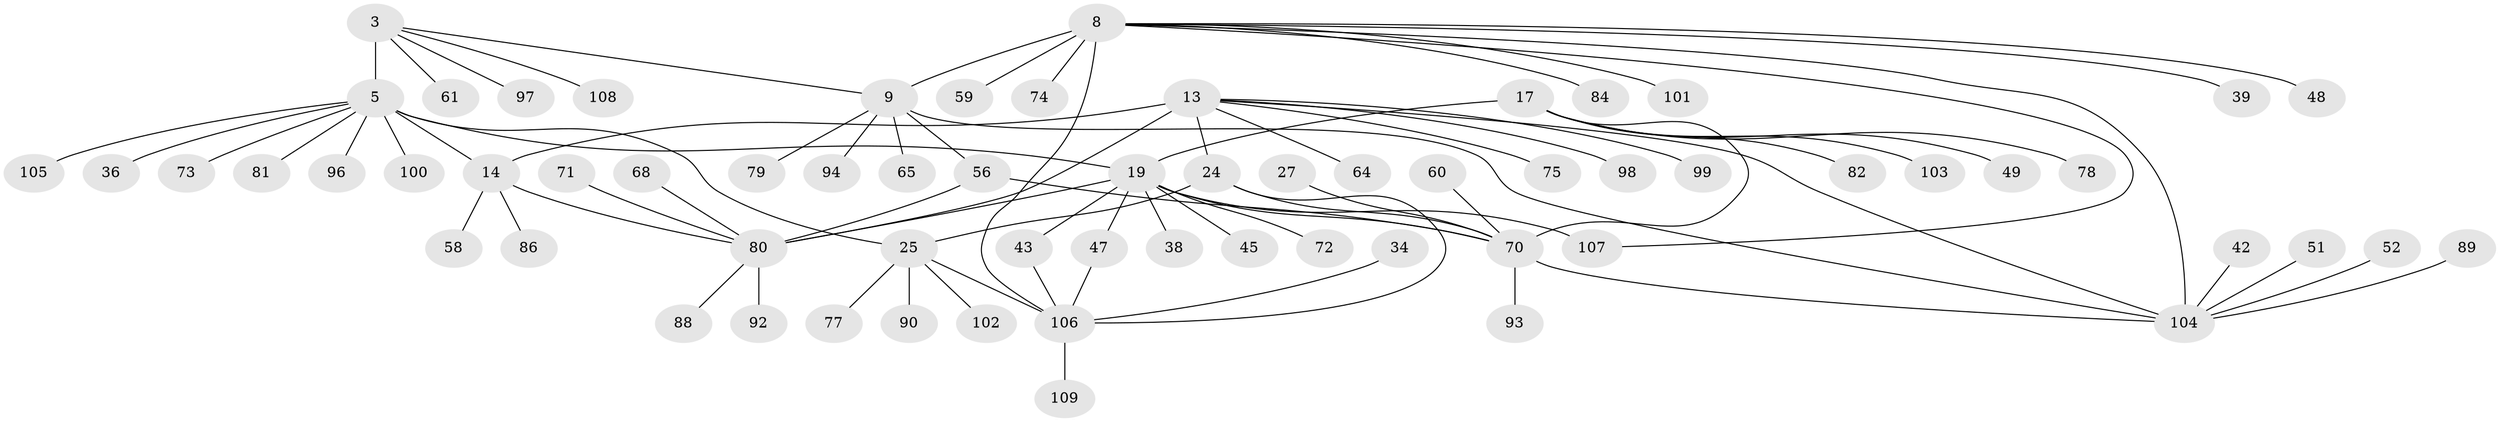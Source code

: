 // original degree distribution, {7: 0.045871559633027525, 6: 0.06422018348623854, 8: 0.027522935779816515, 9: 0.01834862385321101, 11: 0.027522935779816515, 5: 0.03669724770642202, 10: 0.009174311926605505, 2: 0.1834862385321101, 1: 0.5137614678899083, 3: 0.07339449541284404}
// Generated by graph-tools (version 1.1) at 2025/57/03/04/25 21:57:49]
// undirected, 65 vertices, 79 edges
graph export_dot {
graph [start="1"]
  node [color=gray90,style=filled];
  3 [super="+2"];
  5 [super="+4"];
  8 [super="+7"];
  9 [super="+6"];
  13 [super="+12"];
  14 [super="+11"];
  17 [super="+16"];
  19 [super="+18"];
  24 [super="+21"];
  25 [super="+22"];
  27;
  34;
  36;
  38;
  39 [super="+37"];
  42 [super="+40"];
  43;
  45;
  47 [super="+35"];
  48 [super="+41"];
  49;
  51;
  52;
  56 [super="+44"];
  58 [super="+28"];
  59 [super="+46"];
  60 [super="+53"];
  61;
  64;
  65;
  68;
  70 [super="+20"];
  71;
  72 [super="+67"];
  73;
  74;
  75 [super="+55"];
  77;
  78;
  79;
  80 [super="+15"];
  81;
  82;
  84;
  86;
  88 [super="+33+54"];
  89;
  90;
  92;
  93;
  94;
  96;
  97 [super="+26"];
  98 [super="+91+95"];
  99;
  100 [super="+63+76"];
  101;
  102;
  103;
  104 [super="+10"];
  105 [super="+69+87"];
  106 [super="+23"];
  107;
  108;
  109 [super="+85"];
  3 -- 5 [weight=6];
  3 -- 9;
  3 -- 108;
  3 -- 61;
  3 -- 97;
  5 -- 73;
  5 -- 96;
  5 -- 14;
  5 -- 25;
  5 -- 81;
  5 -- 36;
  5 -- 100;
  5 -- 19;
  5 -- 105;
  8 -- 9 [weight=4];
  8 -- 84;
  8 -- 101;
  8 -- 107;
  8 -- 74;
  8 -- 106 [weight=2];
  8 -- 39;
  8 -- 48;
  8 -- 59;
  8 -- 104 [weight=2];
  9 -- 65;
  9 -- 94;
  9 -- 79;
  9 -- 56;
  9 -- 104 [weight=2];
  13 -- 14 [weight=4];
  13 -- 64;
  13 -- 99;
  13 -- 24;
  13 -- 80 [weight=2];
  13 -- 98;
  13 -- 75;
  13 -- 104;
  14 -- 86;
  14 -- 80 [weight=2];
  14 -- 58;
  17 -- 19 [weight=4];
  17 -- 82;
  17 -- 103;
  17 -- 49;
  17 -- 78;
  17 -- 70 [weight=2];
  19 -- 38;
  19 -- 43;
  19 -- 107;
  19 -- 45;
  19 -- 80 [weight=2];
  19 -- 47;
  19 -- 72;
  19 -- 70 [weight=2];
  24 -- 25 [weight=4];
  24 -- 106 [weight=2];
  24 -- 70;
  25 -- 102;
  25 -- 90;
  25 -- 77;
  25 -- 106 [weight=2];
  27 -- 70;
  34 -- 106;
  42 -- 104;
  43 -- 106;
  47 -- 106;
  51 -- 104;
  52 -- 104;
  56 -- 80;
  56 -- 70;
  60 -- 70;
  68 -- 80;
  70 -- 104;
  70 -- 93;
  71 -- 80;
  80 -- 88;
  80 -- 92;
  89 -- 104;
  106 -- 109;
}
